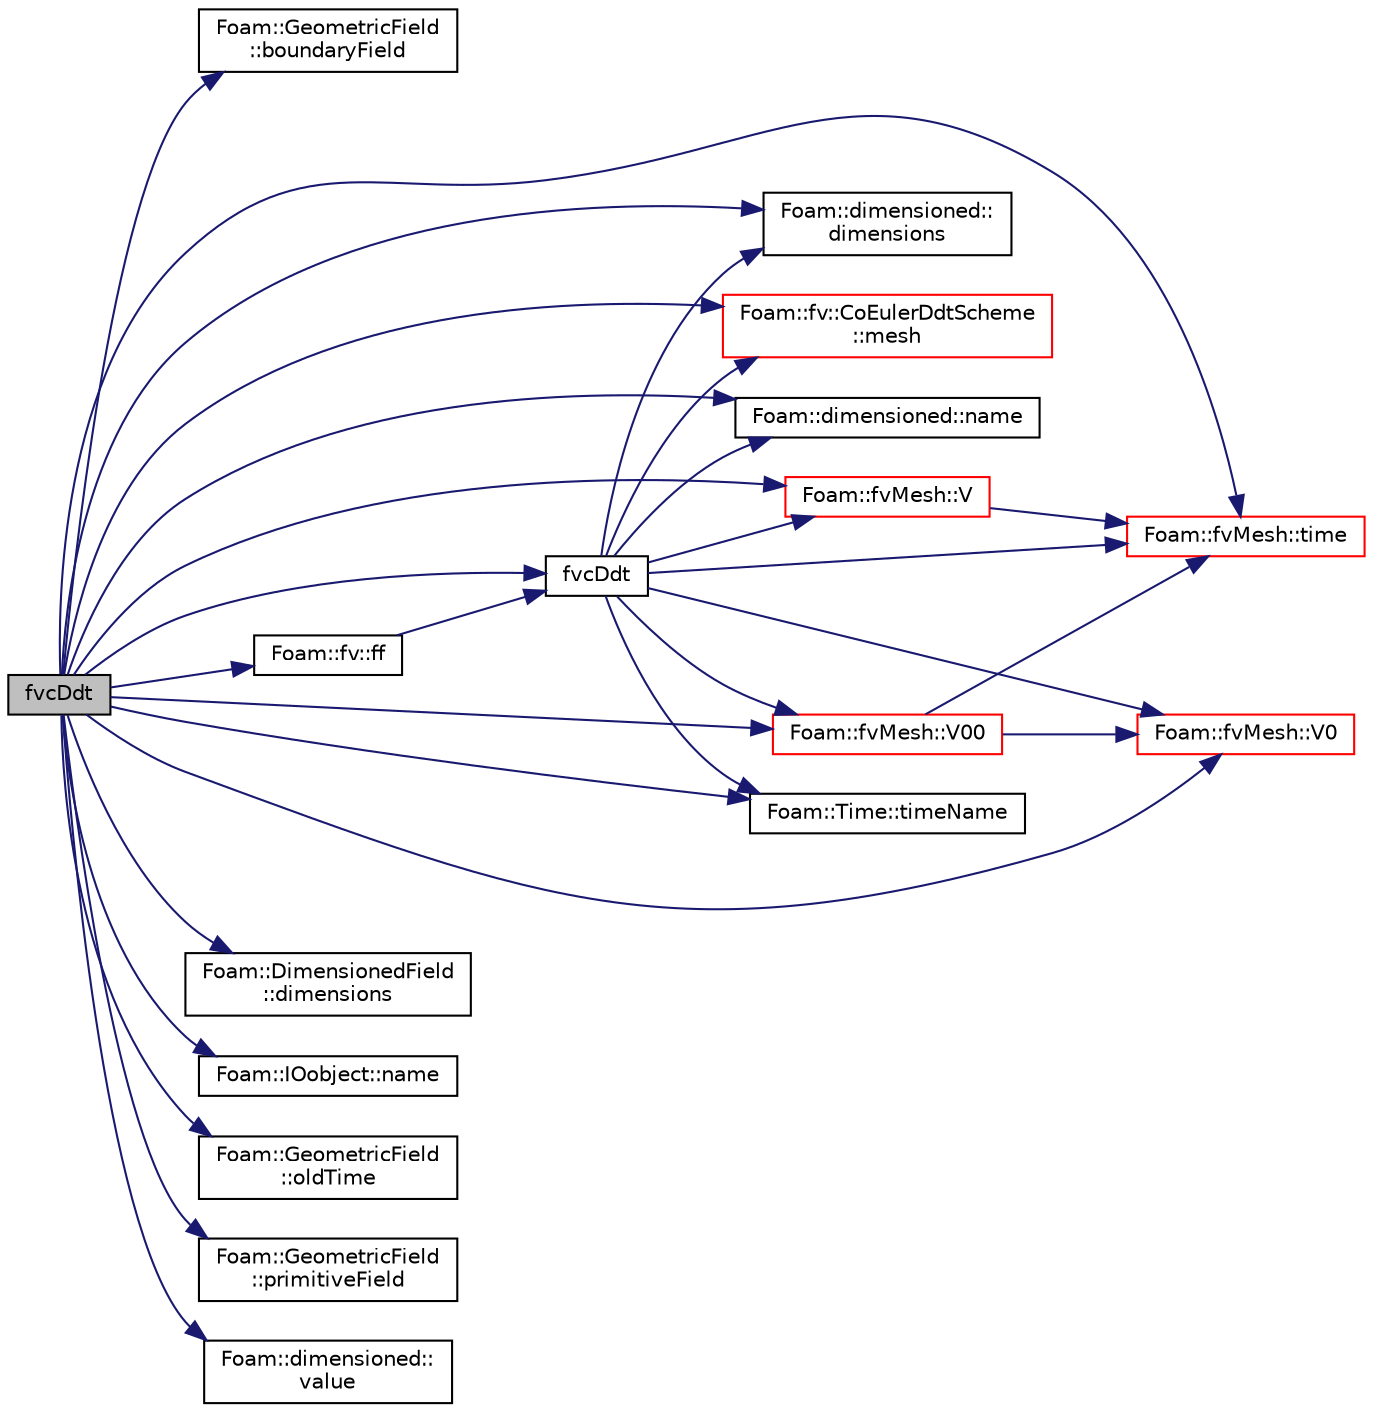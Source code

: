 digraph "fvcDdt"
{
  bgcolor="transparent";
  edge [fontname="Helvetica",fontsize="10",labelfontname="Helvetica",labelfontsize="10"];
  node [fontname="Helvetica",fontsize="10",shape=record];
  rankdir="LR";
  Node335 [label="fvcDdt",height=0.2,width=0.4,color="black", fillcolor="grey75", style="filled", fontcolor="black"];
  Node335 -> Node336 [color="midnightblue",fontsize="10",style="solid",fontname="Helvetica"];
  Node336 [label="Foam::GeometricField\l::boundaryField",height=0.2,width=0.4,color="black",URL="$a23249.html#a9ff7de36fba06b4f4f77a75142ad72b6",tooltip="Return const-reference to the boundary field. "];
  Node335 -> Node337 [color="midnightblue",fontsize="10",style="solid",fontname="Helvetica"];
  Node337 [label="Foam::dimensioned::\ldimensions",height=0.2,width=0.4,color="black",URL="$a27473.html#a512673c2674ca2d38885f1bb5f6994fb",tooltip="Return const reference to dimensions. "];
  Node335 -> Node338 [color="midnightblue",fontsize="10",style="solid",fontname="Helvetica"];
  Node338 [label="Foam::DimensionedField\l::dimensions",height=0.2,width=0.4,color="black",URL="$a27497.html#a512673c2674ca2d38885f1bb5f6994fb",tooltip="Return dimensions. "];
  Node335 -> Node339 [color="midnightblue",fontsize="10",style="solid",fontname="Helvetica"];
  Node339 [label="Foam::fv::ff",height=0.2,width=0.4,color="black",URL="$a21858.html#ab38421d38a2395d0ae398d03fc20609c"];
  Node339 -> Node340 [color="midnightblue",fontsize="10",style="solid",fontname="Helvetica"];
  Node340 [label="fvcDdt",height=0.2,width=0.4,color="black",URL="$a23293.html#a2b9a1541ce06c457e16e2cb676f67e46"];
  Node340 -> Node337 [color="midnightblue",fontsize="10",style="solid",fontname="Helvetica"];
  Node340 -> Node341 [color="midnightblue",fontsize="10",style="solid",fontname="Helvetica"];
  Node341 [label="Foam::fv::CoEulerDdtScheme\l::mesh",height=0.2,width=0.4,color="red",URL="$a23289.html#a470f06cfb9b6ee887cd85d63de275607",tooltip="Return mesh reference. "];
  Node340 -> Node343 [color="midnightblue",fontsize="10",style="solid",fontname="Helvetica"];
  Node343 [label="Foam::dimensioned::name",height=0.2,width=0.4,color="black",URL="$a27473.html#ade4113569ef0db70665fded275a5e38e",tooltip="Return const reference to name. "];
  Node340 -> Node356 [color="midnightblue",fontsize="10",style="solid",fontname="Helvetica"];
  Node356 [label="Foam::fvMesh::time",height=0.2,width=0.4,color="red",URL="$a23593.html#a0d94096809fe3376b29a2a29ca11bb18",tooltip="Return the top-level database. "];
  Node340 -> Node358 [color="midnightblue",fontsize="10",style="solid",fontname="Helvetica"];
  Node358 [label="Foam::Time::timeName",height=0.2,width=0.4,color="black",URL="$a27457.html#a5ae6a110de1b22323e19a46943c7f0c1",tooltip="Return time name of given scalar time. "];
  Node340 -> Node359 [color="midnightblue",fontsize="10",style="solid",fontname="Helvetica"];
  Node359 [label="Foam::fvMesh::V",height=0.2,width=0.4,color="red",URL="$a23593.html#a13990535f2b5c121ee3f2dcd8c5c8b58",tooltip="Return cell volumes. "];
  Node359 -> Node356 [color="midnightblue",fontsize="10",style="solid",fontname="Helvetica"];
  Node340 -> Node420 [color="midnightblue",fontsize="10",style="solid",fontname="Helvetica"];
  Node420 [label="Foam::fvMesh::V0",height=0.2,width=0.4,color="red",URL="$a23593.html#a95c6ad4c59750a903039e82c7cc0d905",tooltip="Return old-time cell volumes. "];
  Node340 -> Node421 [color="midnightblue",fontsize="10",style="solid",fontname="Helvetica"];
  Node421 [label="Foam::fvMesh::V00",height=0.2,width=0.4,color="red",URL="$a23593.html#a2a5ad29bbf9f63ae344084de6b336793",tooltip="Return old-old-time cell volumes. "];
  Node421 -> Node356 [color="midnightblue",fontsize="10",style="solid",fontname="Helvetica"];
  Node421 -> Node420 [color="midnightblue",fontsize="10",style="solid",fontname="Helvetica"];
  Node335 -> Node340 [color="midnightblue",fontsize="10",style="solid",fontname="Helvetica"];
  Node335 -> Node341 [color="midnightblue",fontsize="10",style="solid",fontname="Helvetica"];
  Node335 -> Node343 [color="midnightblue",fontsize="10",style="solid",fontname="Helvetica"];
  Node335 -> Node423 [color="midnightblue",fontsize="10",style="solid",fontname="Helvetica"];
  Node423 [label="Foam::IOobject::name",height=0.2,width=0.4,color="black",URL="$a27249.html#acc80e00a8ac919288fb55bd14cc88bf6",tooltip="Return name. "];
  Node335 -> Node351 [color="midnightblue",fontsize="10",style="solid",fontname="Helvetica"];
  Node351 [label="Foam::GeometricField\l::oldTime",height=0.2,width=0.4,color="black",URL="$a23249.html#a2f51be6de19012555f923b0902d64135",tooltip="Return old time field. "];
  Node335 -> Node344 [color="midnightblue",fontsize="10",style="solid",fontname="Helvetica"];
  Node344 [label="Foam::GeometricField\l::primitiveField",height=0.2,width=0.4,color="black",URL="$a23249.html#a3d8b34acd265b26c7d4984d1618f9ee2",tooltip="Return a const-reference to the internal field. "];
  Node335 -> Node356 [color="midnightblue",fontsize="10",style="solid",fontname="Helvetica"];
  Node335 -> Node358 [color="midnightblue",fontsize="10",style="solid",fontname="Helvetica"];
  Node335 -> Node359 [color="midnightblue",fontsize="10",style="solid",fontname="Helvetica"];
  Node335 -> Node420 [color="midnightblue",fontsize="10",style="solid",fontname="Helvetica"];
  Node335 -> Node421 [color="midnightblue",fontsize="10",style="solid",fontname="Helvetica"];
  Node335 -> Node346 [color="midnightblue",fontsize="10",style="solid",fontname="Helvetica"];
  Node346 [label="Foam::dimensioned::\lvalue",height=0.2,width=0.4,color="black",URL="$a27473.html#a7948200a26c85fc3a83ffa510a91d668",tooltip="Return const reference to value. "];
}
